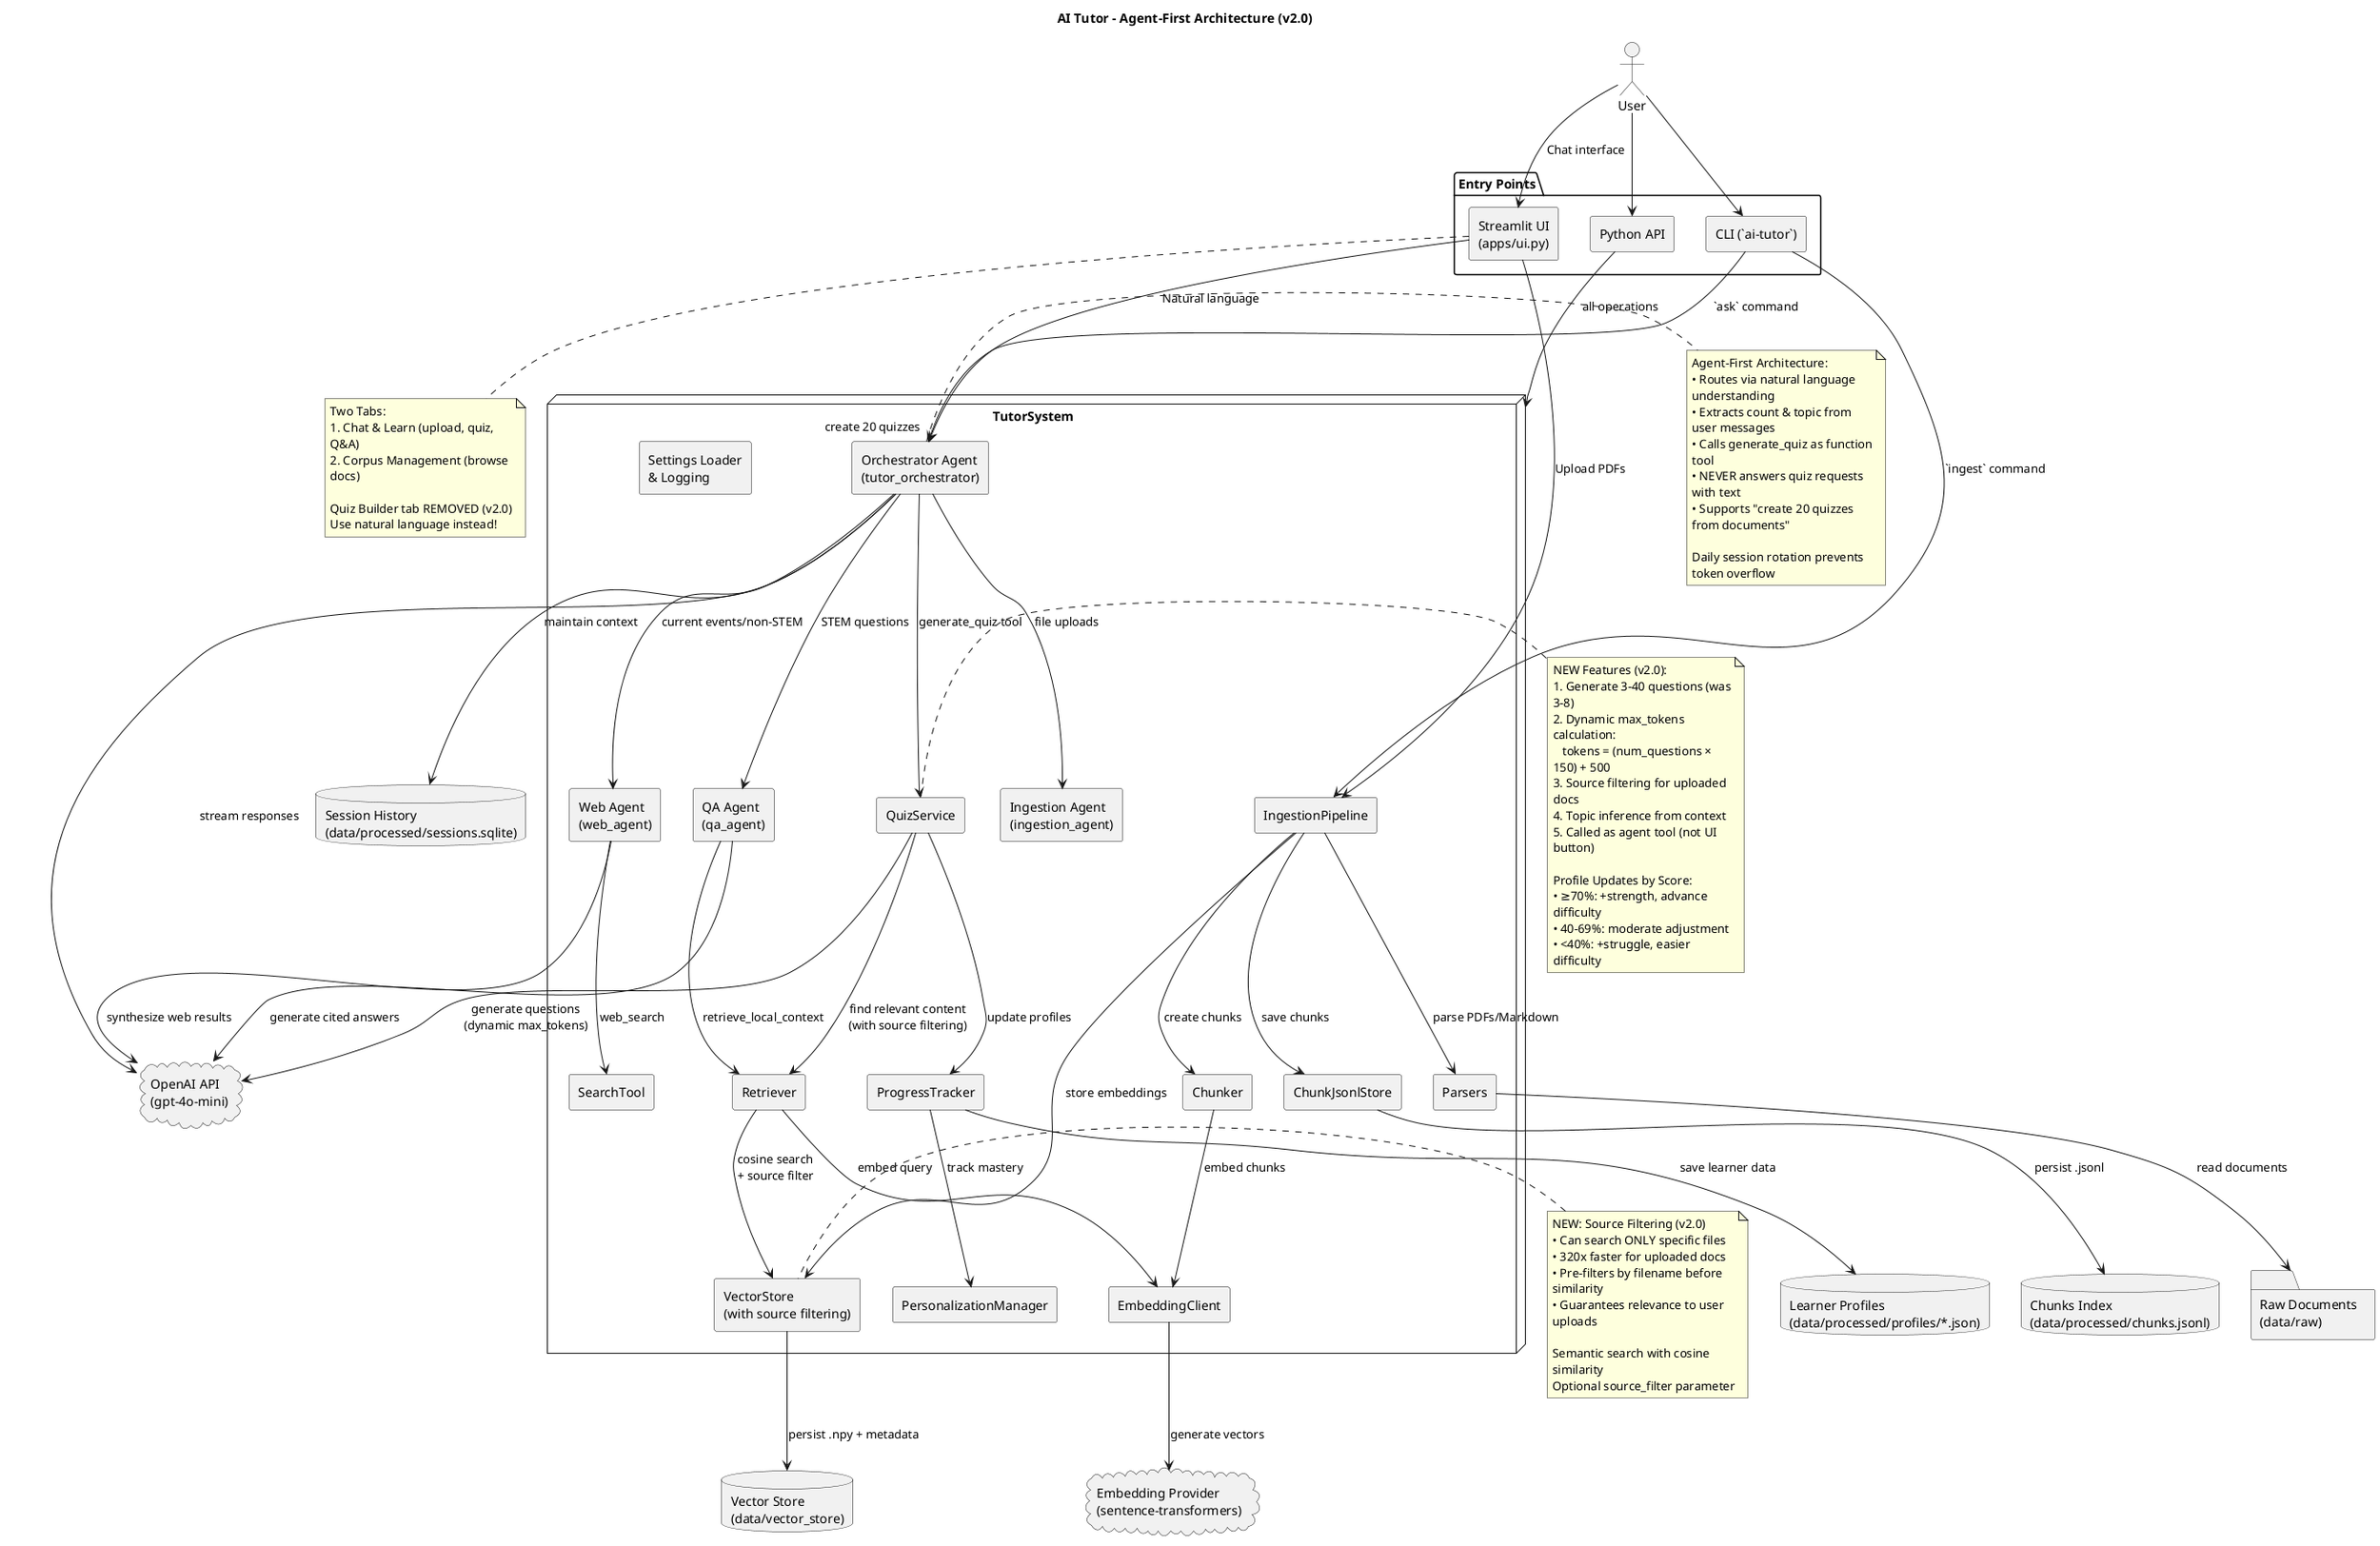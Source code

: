 @startuml
skinparam componentStyle rectangle
skinparam wrapWidth 200
skinparam maxMessageSize 200
title AI Tutor – Agent-First Architecture (v2.0)

actor User

package "Entry Points" {
  component "Streamlit UI\n(apps/ui.py)" as UI
  component "CLI (`ai-tutor`)" as CLI
  component "Python API" as PythonAPI
}

node "TutorSystem" as TutorSystem {
  component "Settings Loader\n& Logging" as Settings
  component "IngestionPipeline" as Ingestion
  component "Orchestrator Agent\n(tutor_orchestrator)" as Orchestrator
  component "QA Agent\n(qa_agent)" as QA
  component "Web Agent\n(web_agent)" as Web
  component "Ingestion Agent\n(ingestion_agent)" as IngestionAgent
  component "Retriever" as Retriever
  component "EmbeddingClient" as EmbeddingClient
  component "SearchTool" as SearchTool
  component "VectorStore\n(with source filtering)" as VectorStore
  component "ChunkJsonlStore" as ChunkStore
  component "QuizService" as QuizService
  component "ProgressTracker" as ProgressTracker
  component "PersonalizationManager" as Personalizer
  component "Parsers" as Parsers
  component "Chunker" as Chunker
}

database "Vector Store\n(data/vector_store)" as VectorFS
database "Chunks Index\n(data/processed/chunks.jsonl)" as ChunkFS
database "Learner Profiles\n(data/processed/profiles/*.json)" as ProfileFS
database "Session History\n(data/processed/sessions.sqlite)" as SessionFS
folder "Raw Documents\n(data/raw)" as RawDocs
cloud "OpenAI API\n(gpt-4o-mini)" as OpenAI
cloud "Embedding Provider\n(sentence-transformers)" as EmbeddingProvider

User --> UI : Chat interface
User --> CLI
User --> PythonAPI

UI --> Orchestrator : Natural language\n"create 20 quizzes"
UI --> Ingestion : Upload PDFs
CLI --> Ingestion : `ingest` command
CLI --> Orchestrator : `ask` command
PythonAPI --> TutorSystem : all operations

Ingestion --> Parsers : parse PDFs/Markdown
Parsers --> RawDocs : read documents
Ingestion --> Chunker : create chunks
Chunker --> EmbeddingClient : embed chunks
EmbeddingClient --> EmbeddingProvider : generate vectors
Ingestion --> VectorStore : store embeddings
VectorStore --> VectorFS : persist .npy + metadata
Ingestion --> ChunkStore : save chunks
ChunkStore --> ChunkFS : persist .jsonl

Orchestrator --> QA : STEM questions
Orchestrator --> Web : current events/non-STEM
Orchestrator --> IngestionAgent : file uploads
Orchestrator --> QuizService : generate_quiz tool
Orchestrator --> SessionFS : maintain context

QA --> Retriever : retrieve_local_context
Retriever --> EmbeddingClient : embed query
Retriever --> VectorStore : cosine search\n+ source filter
Web --> SearchTool : web_search

QuizService --> Retriever : find relevant content\n(with source filtering)
QuizService --> OpenAI : generate questions\n(dynamic max_tokens)
QuizService --> ProgressTracker : update profiles
ProgressTracker --> ProfileFS : save learner data
ProgressTracker --> Personalizer : track mastery

Orchestrator --> OpenAI : stream responses
QA --> OpenAI : generate cited answers
Web --> OpenAI : synthesize web results

note right of Orchestrator
  Agent-First Architecture:
  • Routes via natural language understanding
  • Extracts count & topic from user messages
  • Calls generate_quiz as function tool
  • NEVER answers quiz requests with text
  • Supports "create 20 quizzes from documents"
  
  Daily session rotation prevents token overflow
end note

note right of QuizService
  NEW Features (v2.0):
  1. Generate 3-40 questions (was 3-8)
  2. Dynamic max_tokens calculation:
     tokens = (num_questions × 150) + 500
  3. Source filtering for uploaded docs
  4. Topic inference from context
  5. Called as agent tool (not UI button)
  
  Profile Updates by Score:
  • ≥70%: +strength, advance difficulty
  • 40-69%: moderate adjustment
  • <40%: +struggle, easier difficulty
end note

note left of VectorStore
  NEW: Source Filtering (v2.0)
  • Can search ONLY specific files
  • 320x faster for uploaded docs
  • Pre-filters by filename before similarity
  • Guarantees relevance to user uploads
  
  Semantic search with cosine similarity
  Optional source_filter parameter
end note

note bottom of UI
  Two Tabs:
  1. Chat & Learn (upload, quiz, Q&A)
  2. Corpus Management (browse docs)
  
  Quiz Builder tab REMOVED (v2.0)
  Use natural language instead!
end note

@enduml

